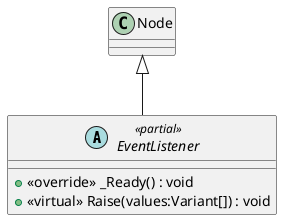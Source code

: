 @startuml
abstract class EventListener <<partial>> {
    + <<override>> _Ready() : void
    + <<virtual>> Raise(values:Variant[]) : void
}
Node <|-- EventListener
@enduml
